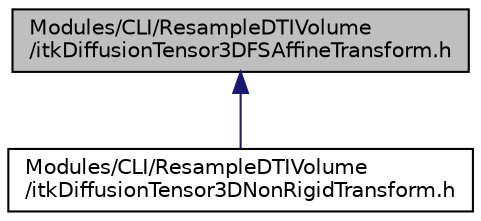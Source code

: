 digraph "Modules/CLI/ResampleDTIVolume/itkDiffusionTensor3DFSAffineTransform.h"
{
  bgcolor="transparent";
  edge [fontname="Helvetica",fontsize="10",labelfontname="Helvetica",labelfontsize="10"];
  node [fontname="Helvetica",fontsize="10",shape=record];
  Node25 [label="Modules/CLI/ResampleDTIVolume\l/itkDiffusionTensor3DFSAffineTransform.h",height=0.2,width=0.4,color="black", fillcolor="grey75", style="filled", fontcolor="black"];
  Node25 -> Node26 [dir="back",color="midnightblue",fontsize="10",style="solid",fontname="Helvetica"];
  Node26 [label="Modules/CLI/ResampleDTIVolume\l/itkDiffusionTensor3DNonRigidTransform.h",height=0.2,width=0.4,color="black",URL="$itkDiffusionTensor3DNonRigidTransform_8h.html"];
}
